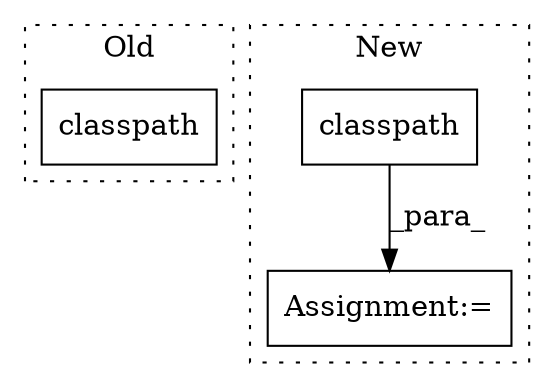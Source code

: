 digraph G {
subgraph cluster0 {
1 [label="classpath" a="32" s="3141,3176" l="10,1" shape="box"];
label = "Old";
style="dotted";
}
subgraph cluster1 {
2 [label="classpath" a="32" s="3109,3202" l="10,1" shape="box"];
3 [label="Assignment:=" a="7" s="3103" l="1" shape="box"];
label = "New";
style="dotted";
}
2 -> 3 [label="_para_"];
}